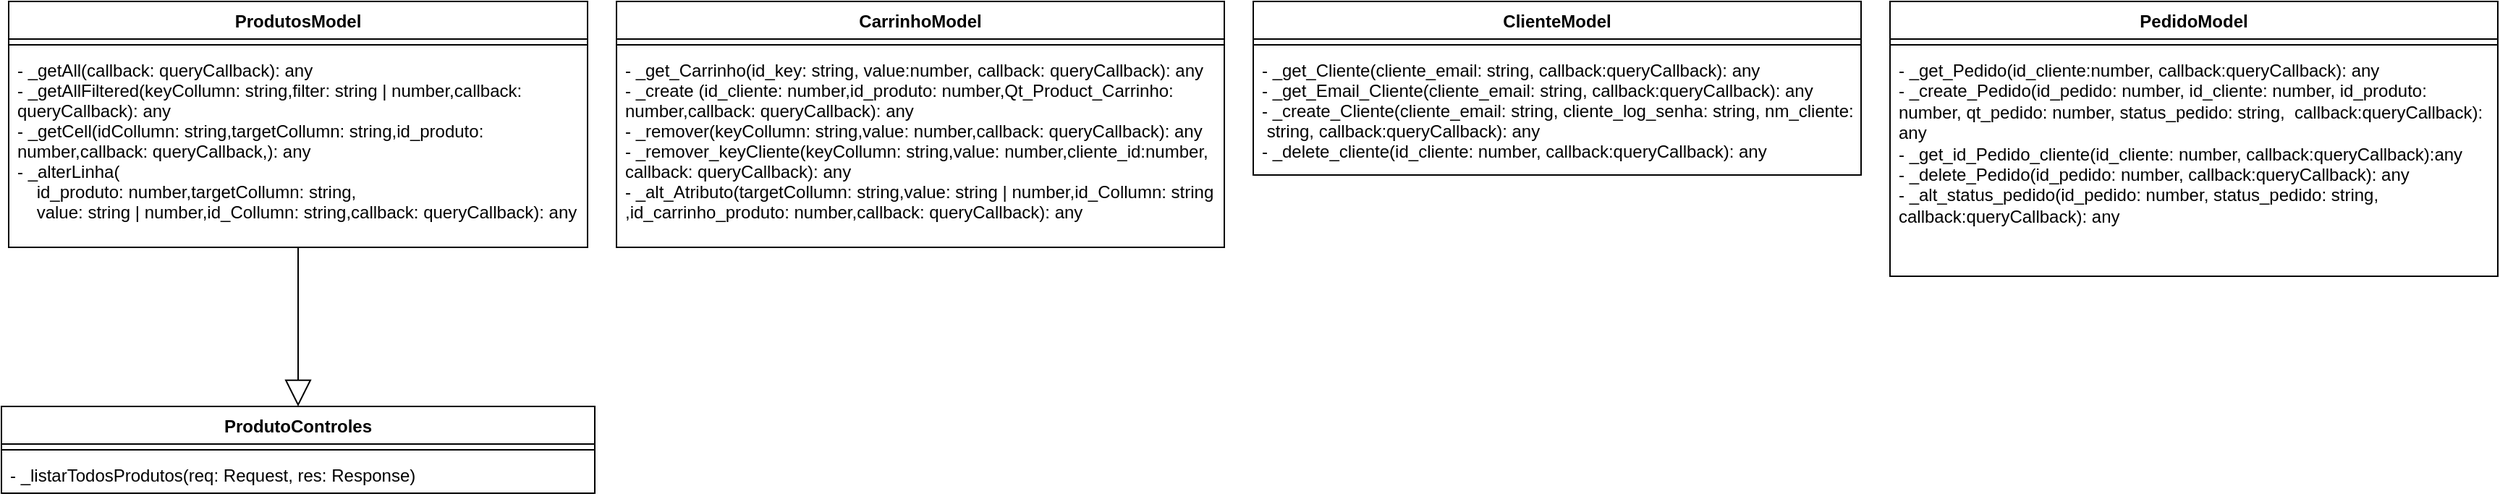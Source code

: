 <mxfile version="26.0.13">
  <diagram id="C5RBs43oDa-KdzZeNtuy" name="Page-1">
    <mxGraphModel dx="1434" dy="780" grid="1" gridSize="10" guides="1" tooltips="1" connect="1" arrows="1" fold="1" page="1" pageScale="1" pageWidth="827" pageHeight="1169" math="0" shadow="0">
      <root>
        <mxCell id="WIyWlLk6GJQsqaUBKTNV-0" />
        <mxCell id="WIyWlLk6GJQsqaUBKTNV-1" parent="WIyWlLk6GJQsqaUBKTNV-0" />
        <mxCell id="zkfFHV4jXpPFQw0GAbJ--6" value="ProdutosModel" style="swimlane;fontStyle=1;align=center;verticalAlign=top;childLayout=stackLayout;horizontal=1;startSize=26;horizontalStack=0;resizeParent=1;resizeLast=0;collapsible=1;marginBottom=0;rounded=0;shadow=0;strokeWidth=1;" parent="WIyWlLk6GJQsqaUBKTNV-1" vertex="1">
          <mxGeometry x="40" y="40" width="400" height="170" as="geometry">
            <mxRectangle x="130" y="380" width="160" height="26" as="alternateBounds" />
          </mxGeometry>
        </mxCell>
        <mxCell id="zkfFHV4jXpPFQw0GAbJ--9" value="" style="line;html=1;strokeWidth=1;align=left;verticalAlign=middle;spacingTop=-1;spacingLeft=3;spacingRight=3;rotatable=0;labelPosition=right;points=[];portConstraint=eastwest;" parent="zkfFHV4jXpPFQw0GAbJ--6" vertex="1">
          <mxGeometry y="26" width="400" height="8" as="geometry" />
        </mxCell>
        <mxCell id="zkfFHV4jXpPFQw0GAbJ--10" value="- _getAll(callback: queryCallback): any&#xa;- _getAllFiltered(keyCollumn: string,filter: string | number,callback: &#xa;queryCallback): any&#xa;- _getCell(idCollumn: string,targetCollumn: string,id_produto: &#xa;number,callback: queryCallback,): any&#xa;- _alterLinha(&#xa;    id_produto: number,targetCollumn: string,&#xa;    value: string | number,id_Collumn: string,callback: queryCallback): any" style="text;align=left;verticalAlign=top;spacingLeft=4;spacingRight=4;overflow=hidden;rotatable=0;points=[[0,0.5],[1,0.5]];portConstraint=eastwest;fontStyle=0" parent="zkfFHV4jXpPFQw0GAbJ--6" vertex="1">
          <mxGeometry y="34" width="400" height="136" as="geometry" />
        </mxCell>
        <mxCell id="4Ct8PNpKp0B6u5fM-n6S-3" value=" CarrinhoModel " style="swimlane;fontStyle=1;align=center;verticalAlign=top;childLayout=stackLayout;horizontal=1;startSize=26;horizontalStack=0;resizeParent=1;resizeLast=0;collapsible=1;marginBottom=0;rounded=0;shadow=0;strokeWidth=1;" parent="WIyWlLk6GJQsqaUBKTNV-1" vertex="1">
          <mxGeometry x="460" y="40" width="420" height="170" as="geometry">
            <mxRectangle x="130" y="380" width="160" height="26" as="alternateBounds" />
          </mxGeometry>
        </mxCell>
        <mxCell id="4Ct8PNpKp0B6u5fM-n6S-4" value="" style="line;html=1;strokeWidth=1;align=left;verticalAlign=middle;spacingTop=-1;spacingLeft=3;spacingRight=3;rotatable=0;labelPosition=right;points=[];portConstraint=eastwest;" parent="4Ct8PNpKp0B6u5fM-n6S-3" vertex="1">
          <mxGeometry y="26" width="420" height="8" as="geometry" />
        </mxCell>
        <mxCell id="4Ct8PNpKp0B6u5fM-n6S-5" value="- _get_Carrinho(id_key: string, value:number, callback: queryCallback): any&#xa;- _create (id_cliente: number,id_produto: number,Qt_Product_Carrinho: &#xa;number,callback: queryCallback): any&#xa;- _remover(keyCollumn: string,value: number,callback: queryCallback): any&#xa;- _remover_keyCliente(keyCollumn: string,value: number,cliente_id:number,&#xa;callback: queryCallback): any&#xa;- _alt_Atributo(targetCollumn: string,value: string | number,id_Collumn: string&#xa;,id_carrinho_produto: number,callback: queryCallback): any" style="text;align=left;verticalAlign=top;spacingLeft=4;spacingRight=4;overflow=hidden;rotatable=0;points=[[0,0.5],[1,0.5]];portConstraint=eastwest;fontStyle=0" parent="4Ct8PNpKp0B6u5fM-n6S-3" vertex="1">
          <mxGeometry y="34" width="420" height="136" as="geometry" />
        </mxCell>
        <mxCell id="4Ct8PNpKp0B6u5fM-n6S-6" value="ClienteModel" style="swimlane;fontStyle=1;align=center;verticalAlign=top;childLayout=stackLayout;horizontal=1;startSize=26;horizontalStack=0;resizeParent=1;resizeLast=0;collapsible=1;marginBottom=0;rounded=0;shadow=0;strokeWidth=1;" parent="WIyWlLk6GJQsqaUBKTNV-1" vertex="1">
          <mxGeometry x="900" y="40" width="420" height="120" as="geometry">
            <mxRectangle x="130" y="380" width="160" height="26" as="alternateBounds" />
          </mxGeometry>
        </mxCell>
        <mxCell id="4Ct8PNpKp0B6u5fM-n6S-7" value="" style="line;html=1;strokeWidth=1;align=left;verticalAlign=middle;spacingTop=-1;spacingLeft=3;spacingRight=3;rotatable=0;labelPosition=right;points=[];portConstraint=eastwest;" parent="4Ct8PNpKp0B6u5fM-n6S-6" vertex="1">
          <mxGeometry y="26" width="420" height="8" as="geometry" />
        </mxCell>
        <mxCell id="4Ct8PNpKp0B6u5fM-n6S-8" value="- _get_Cliente(cliente_email: string, callback:queryCallback): any&#xa;- _get_Email_Cliente(cliente_email: string, callback:queryCallback): any&#xa;- _create_Cliente(cliente_email: string, cliente_log_senha: string, nm_cliente:&#xa; string, callback:queryCallback): any&#xa;- _delete_cliente(id_cliente: number, callback:queryCallback): any&#xa;" style="text;align=left;verticalAlign=top;spacingLeft=4;spacingRight=4;overflow=hidden;rotatable=0;points=[[0,0.5],[1,0.5]];portConstraint=eastwest;fontStyle=0" parent="4Ct8PNpKp0B6u5fM-n6S-6" vertex="1">
          <mxGeometry y="34" width="420" height="86" as="geometry" />
        </mxCell>
        <mxCell id="4Ct8PNpKp0B6u5fM-n6S-12" value="PedidoModel" style="swimlane;fontStyle=1;align=center;verticalAlign=top;childLayout=stackLayout;horizontal=1;startSize=26;horizontalStack=0;resizeParent=1;resizeParentMax=0;resizeLast=0;collapsible=1;marginBottom=0;whiteSpace=wrap;html=1;" parent="WIyWlLk6GJQsqaUBKTNV-1" vertex="1">
          <mxGeometry x="1340" y="40" width="420" height="190" as="geometry" />
        </mxCell>
        <mxCell id="4Ct8PNpKp0B6u5fM-n6S-14" value="" style="line;strokeWidth=1;fillColor=none;align=left;verticalAlign=middle;spacingTop=-1;spacingLeft=3;spacingRight=3;rotatable=0;labelPosition=right;points=[];portConstraint=eastwest;strokeColor=inherit;" parent="4Ct8PNpKp0B6u5fM-n6S-12" vertex="1">
          <mxGeometry y="26" width="420" height="8" as="geometry" />
        </mxCell>
        <mxCell id="4Ct8PNpKp0B6u5fM-n6S-15" value="- _get_Pedido(id_cliente:number, callback:queryCallback): any&lt;div&gt;- _create_Pedido(id_pedido: number, id_cliente: number, id_produto: number, qt_pedido: number, status_pedido: string,&amp;nbsp; callback:queryCallback): any&lt;/div&gt;&lt;div&gt;- _get_id_Pedido_cliente(id_cliente: number, callback:queryCallback):any&lt;/div&gt;&lt;div&gt;- _delete_Pedido(id_pedido: number, callback:queryCallback): any&lt;/div&gt;&lt;div&gt;- _alt_status_pedido(id_pedido: number, status_pedido: string, callback:queryCallback): any&lt;/div&gt;" style="text;strokeColor=none;fillColor=none;align=left;verticalAlign=top;spacingLeft=4;spacingRight=4;overflow=hidden;rotatable=0;points=[[0,0.5],[1,0.5]];portConstraint=eastwest;whiteSpace=wrap;html=1;" parent="4Ct8PNpKp0B6u5fM-n6S-12" vertex="1">
          <mxGeometry y="34" width="420" height="156" as="geometry" />
        </mxCell>
        <mxCell id="QozkqgewHQjqMnuPVAIu-0" value="ProdutoControles" style="swimlane;fontStyle=1;align=center;verticalAlign=top;childLayout=stackLayout;horizontal=1;startSize=26;horizontalStack=0;resizeParent=1;resizeParentMax=0;resizeLast=0;collapsible=1;marginBottom=0;whiteSpace=wrap;html=1;" vertex="1" parent="WIyWlLk6GJQsqaUBKTNV-1">
          <mxGeometry x="35" y="320" width="410" height="60" as="geometry" />
        </mxCell>
        <mxCell id="QozkqgewHQjqMnuPVAIu-2" value="" style="line;strokeWidth=1;fillColor=none;align=left;verticalAlign=middle;spacingTop=-1;spacingLeft=3;spacingRight=3;rotatable=0;labelPosition=right;points=[];portConstraint=eastwest;strokeColor=inherit;" vertex="1" parent="QozkqgewHQjqMnuPVAIu-0">
          <mxGeometry y="26" width="410" height="8" as="geometry" />
        </mxCell>
        <mxCell id="QozkqgewHQjqMnuPVAIu-3" value="- _listarTodosProdutos(req: Request, res: Response)" style="text;strokeColor=none;fillColor=none;align=left;verticalAlign=top;spacingLeft=4;spacingRight=4;overflow=hidden;rotatable=0;points=[[0,0.5],[1,0.5]];portConstraint=eastwest;whiteSpace=wrap;html=1;" vertex="1" parent="QozkqgewHQjqMnuPVAIu-0">
          <mxGeometry y="34" width="410" height="26" as="geometry" />
        </mxCell>
        <mxCell id="QozkqgewHQjqMnuPVAIu-4" value="" style="endArrow=block;endSize=16;endFill=0;html=1;rounded=0;entryX=0.5;entryY=0;entryDx=0;entryDy=0;" edge="1" parent="WIyWlLk6GJQsqaUBKTNV-1" target="QozkqgewHQjqMnuPVAIu-0">
          <mxGeometry width="160" relative="1" as="geometry">
            <mxPoint x="240" y="210" as="sourcePoint" />
            <mxPoint x="610" y="400" as="targetPoint" />
          </mxGeometry>
        </mxCell>
      </root>
    </mxGraphModel>
  </diagram>
</mxfile>
